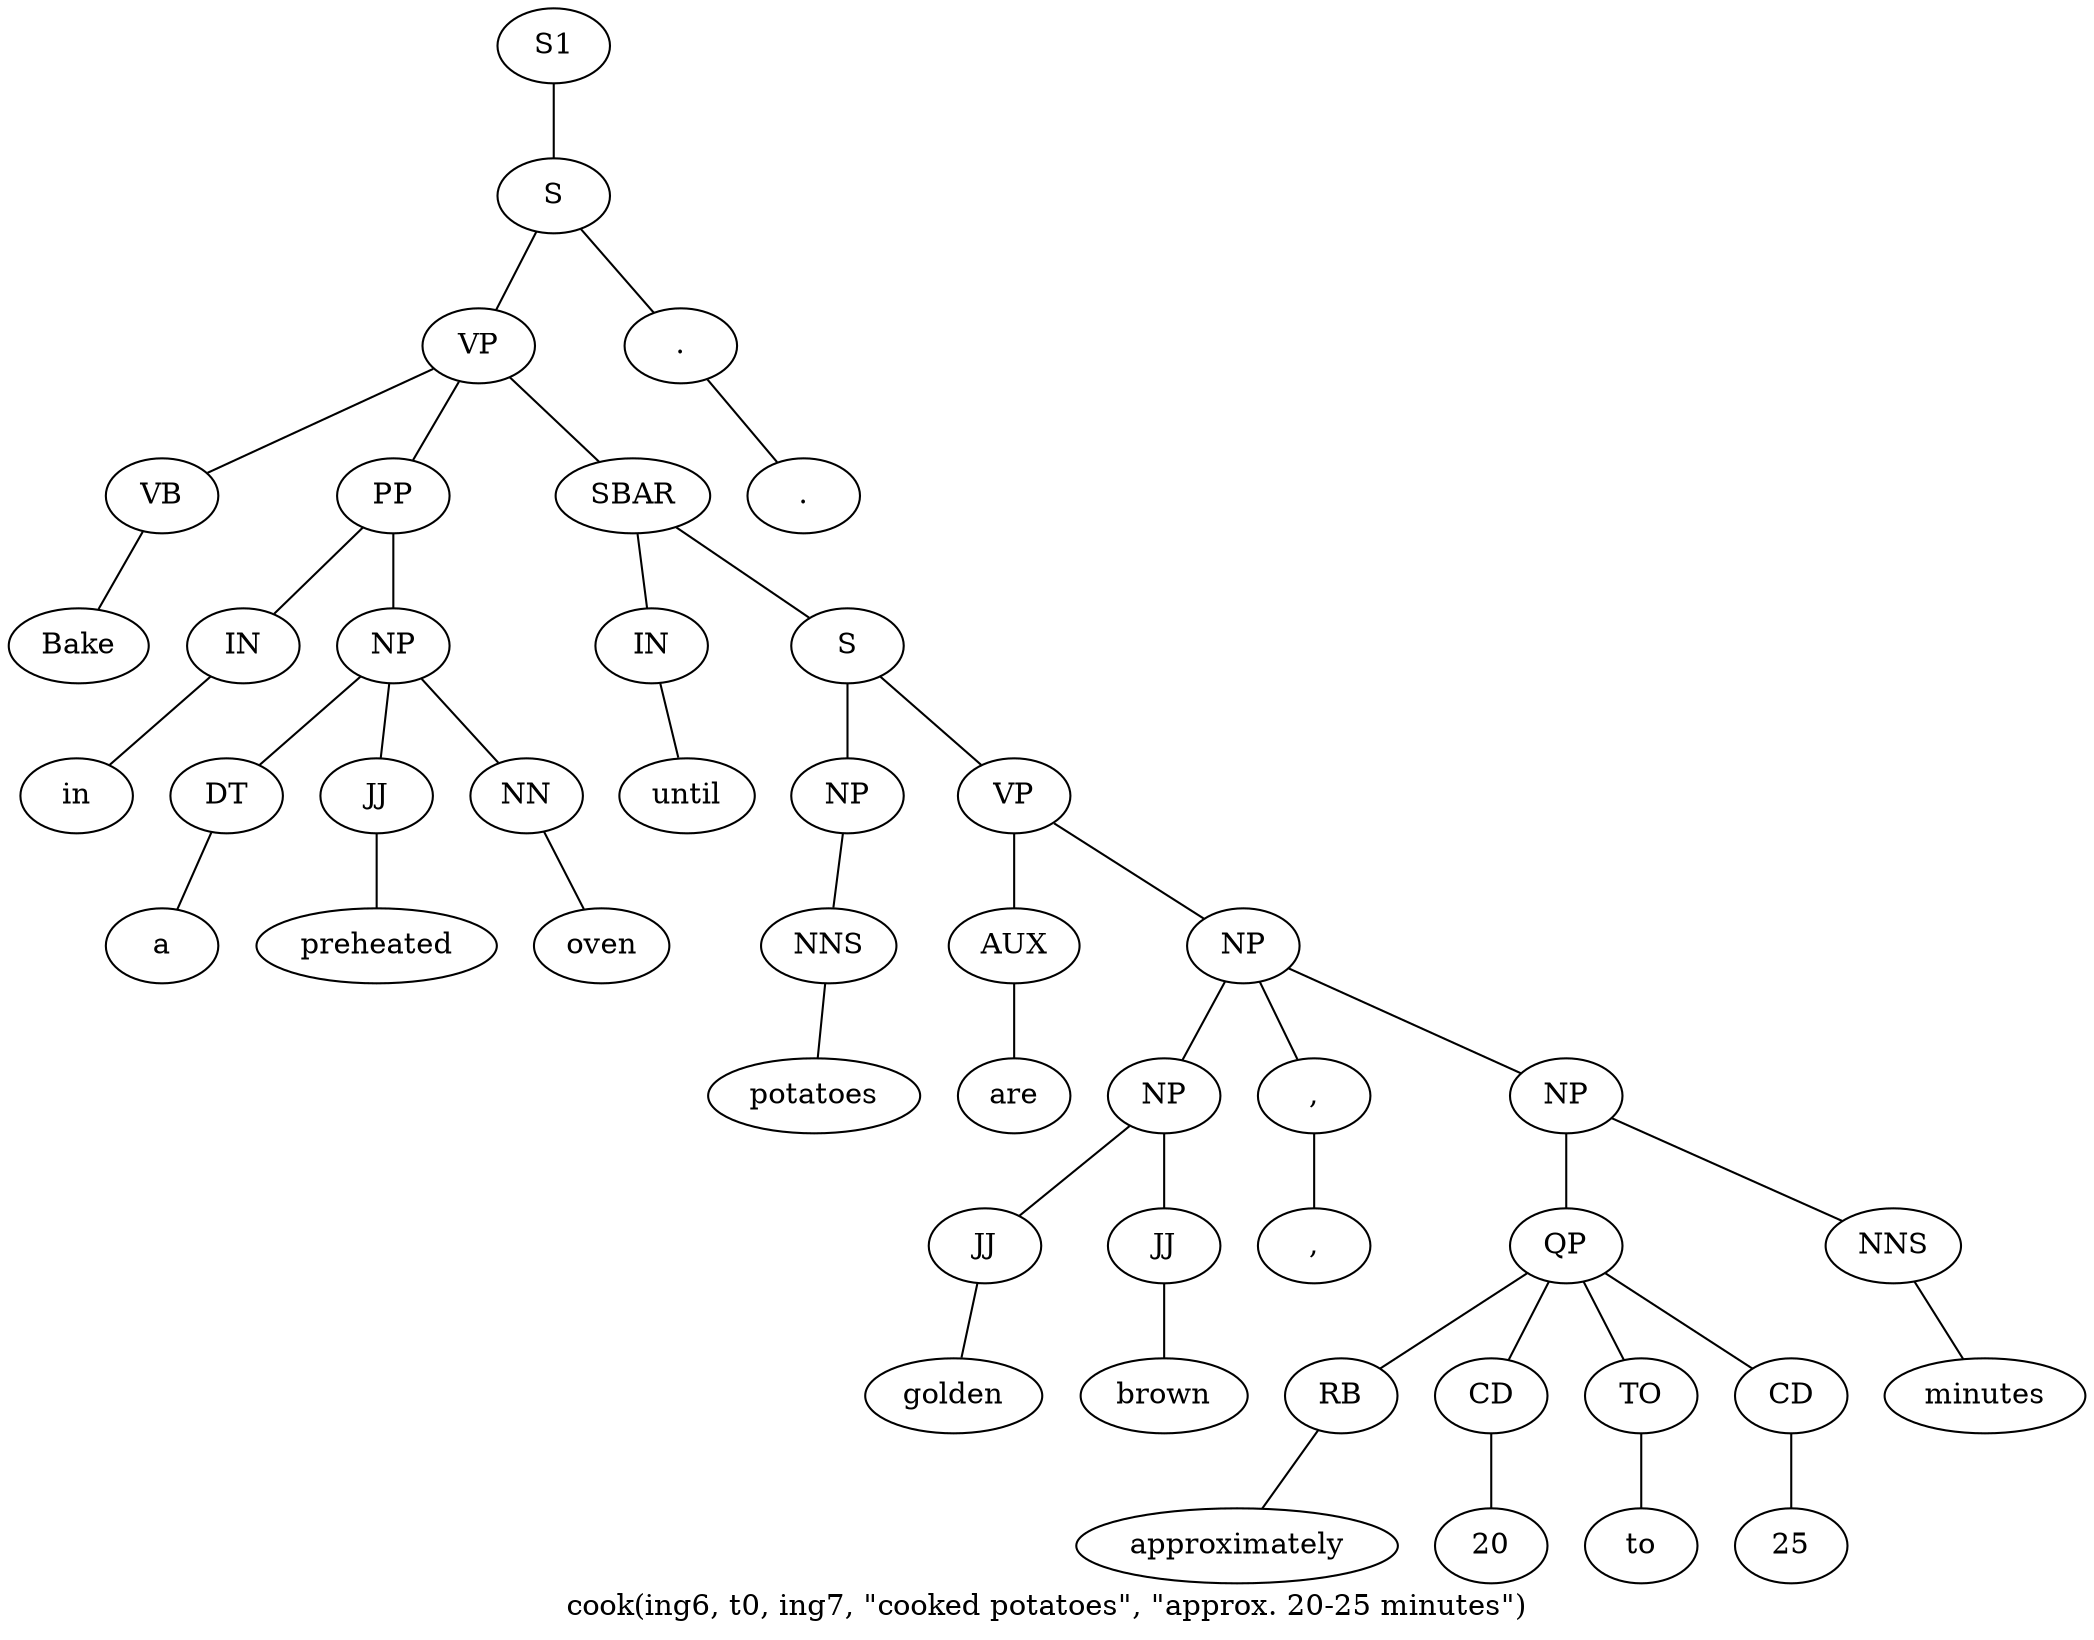 graph SyntaxGraph {
	label = "cook(ing6, t0, ing7, \"cooked potatoes\", \"approx. 20-25 minutes\")";
	Node0 [label="S1"];
	Node1 [label="S"];
	Node2 [label="VP"];
	Node3 [label="VB"];
	Node4 [label="Bake"];
	Node5 [label="PP"];
	Node6 [label="IN"];
	Node7 [label="in"];
	Node8 [label="NP"];
	Node9 [label="DT"];
	Node10 [label="a"];
	Node11 [label="JJ"];
	Node12 [label="preheated"];
	Node13 [label="NN"];
	Node14 [label="oven"];
	Node15 [label="SBAR"];
	Node16 [label="IN"];
	Node17 [label="until"];
	Node18 [label="S"];
	Node19 [label="NP"];
	Node20 [label="NNS"];
	Node21 [label="potatoes"];
	Node22 [label="VP"];
	Node23 [label="AUX"];
	Node24 [label="are"];
	Node25 [label="NP"];
	Node26 [label="NP"];
	Node27 [label="JJ"];
	Node28 [label="golden"];
	Node29 [label="JJ"];
	Node30 [label="brown"];
	Node31 [label=","];
	Node32 [label=","];
	Node33 [label="NP"];
	Node34 [label="QP"];
	Node35 [label="RB"];
	Node36 [label="approximately"];
	Node37 [label="CD"];
	Node38 [label="20"];
	Node39 [label="TO"];
	Node40 [label="to"];
	Node41 [label="CD"];
	Node42 [label="25"];
	Node43 [label="NNS"];
	Node44 [label="minutes"];
	Node45 [label="."];
	Node46 [label="."];

	Node0 -- Node1;
	Node1 -- Node2;
	Node1 -- Node45;
	Node2 -- Node3;
	Node2 -- Node5;
	Node2 -- Node15;
	Node3 -- Node4;
	Node5 -- Node6;
	Node5 -- Node8;
	Node6 -- Node7;
	Node8 -- Node9;
	Node8 -- Node11;
	Node8 -- Node13;
	Node9 -- Node10;
	Node11 -- Node12;
	Node13 -- Node14;
	Node15 -- Node16;
	Node15 -- Node18;
	Node16 -- Node17;
	Node18 -- Node19;
	Node18 -- Node22;
	Node19 -- Node20;
	Node20 -- Node21;
	Node22 -- Node23;
	Node22 -- Node25;
	Node23 -- Node24;
	Node25 -- Node26;
	Node25 -- Node31;
	Node25 -- Node33;
	Node26 -- Node27;
	Node26 -- Node29;
	Node27 -- Node28;
	Node29 -- Node30;
	Node31 -- Node32;
	Node33 -- Node34;
	Node33 -- Node43;
	Node34 -- Node35;
	Node34 -- Node37;
	Node34 -- Node39;
	Node34 -- Node41;
	Node35 -- Node36;
	Node37 -- Node38;
	Node39 -- Node40;
	Node41 -- Node42;
	Node43 -- Node44;
	Node45 -- Node46;
}